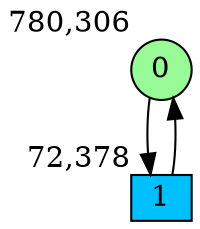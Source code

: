 digraph G {
graph [bgcolor=white]
node [shape=circle, style = filled, fillcolor=white,fixedsize=true, width=0.4, height=0.3 ]
0[xlabel="780,306", pos = "11.0625,1.125!", fillcolor=palegreen ];
1[xlabel="72,378", pos = "0,0!", fillcolor=deepskyblue, shape=box ];
0->1 ;
1->0 ;
}
